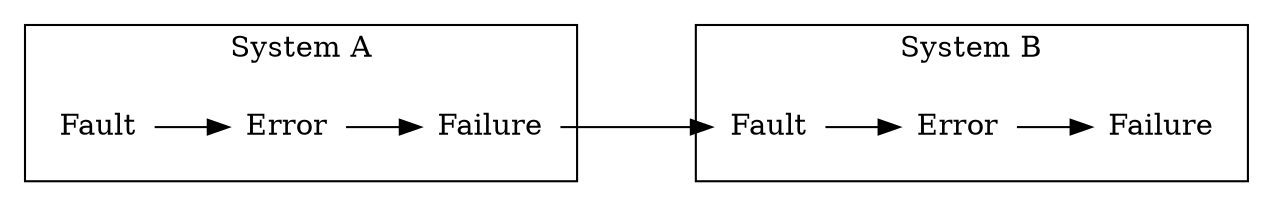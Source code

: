 digraph chain {
  rankdir=LR;
  node [shape=plaintext]

  subgraph "clustersys1" {
    label="System A";
    //style=filled;
    //color=lightgrey;

    f1 [label="Fault"];
    e1 [label="Error"];
    fail1 [label="Failure"];

    f1 -> e1;
    e1 -> fail1;
  }

  fail1 -> f2[minlen=2.5];

  subgraph "clustersys2" {
    label="System B";
    f2 [label="Fault"];
    e2 [label="Error"];
    fail2 [label="Failure"];

    f2 -> e2;
    e2 -> fail2;
  }
}
